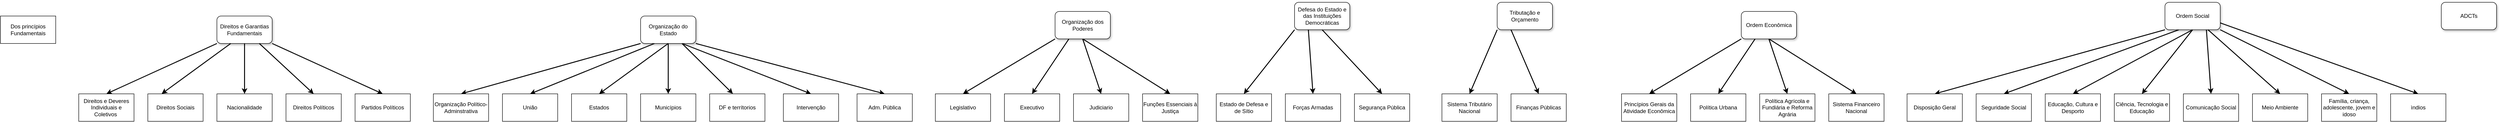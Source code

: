 <mxfile version="20.7.4" type="github">
  <diagram id="7ffOYEasKSPsLMKyowBz" name="CF">
    <mxGraphModel dx="1035" dy="522" grid="1" gridSize="10" guides="1" tooltips="1" connect="1" arrows="1" fold="1" page="1" pageScale="1" pageWidth="1e+31" pageHeight="1e+55" math="0" shadow="0">
      <root>
        <mxCell id="0" />
        <mxCell id="1" parent="0" />
        <mxCell id="GkByy-GgfKumErXublh6-1" value="Dos princípios Fundamentais" style="rounded=0;whiteSpace=wrap;html=1;" parent="1" vertex="1">
          <mxGeometry x="15470890" y="14953940" width="120" height="60" as="geometry" />
        </mxCell>
        <mxCell id="GkByy-GgfKumErXublh6-2" value="Direitos e Garantias Fundamentais" style="rounded=1;whiteSpace=wrap;html=1;shadow=1;glass=0;" parent="1" vertex="1">
          <mxGeometry x="15471360" y="14953940" width="120" height="60" as="geometry" />
        </mxCell>
        <mxCell id="GkByy-GgfKumErXublh6-3" value="Direitos e Deveres Individuais e Coletivos&amp;nbsp;" style="rounded=0;whiteSpace=wrap;html=1;" parent="1" vertex="1">
          <mxGeometry x="15471060" y="14954110" width="120" height="60" as="geometry" />
        </mxCell>
        <mxCell id="GkByy-GgfKumErXublh6-4" value="Direitos Sociais" style="rounded=0;whiteSpace=wrap;html=1;" parent="1" vertex="1">
          <mxGeometry x="15471210" y="14954110" width="120" height="60" as="geometry" />
        </mxCell>
        <mxCell id="GkByy-GgfKumErXublh6-5" value="Nacionalidade" style="rounded=0;whiteSpace=wrap;html=1;" parent="1" vertex="1">
          <mxGeometry x="15471360" y="14954110" width="120" height="60" as="geometry" />
        </mxCell>
        <mxCell id="GkByy-GgfKumErXublh6-6" value="Direitos Políticos" style="rounded=0;whiteSpace=wrap;html=1;" parent="1" vertex="1">
          <mxGeometry x="15471510" y="14954110" width="120" height="60" as="geometry" />
        </mxCell>
        <mxCell id="GkByy-GgfKumErXublh6-7" value="Partidos Políticos" style="rounded=0;whiteSpace=wrap;html=1;" parent="1" vertex="1">
          <mxGeometry x="15471660" y="14954110" width="120" height="60" as="geometry" />
        </mxCell>
        <mxCell id="GkByy-GgfKumErXublh6-10" value="" style="endArrow=classic;html=1;rounded=0;entryX=0.5;entryY=0;entryDx=0;entryDy=0;exitX=0;exitY=1;exitDx=0;exitDy=0;strokeWidth=2;" parent="1" source="GkByy-GgfKumErXublh6-2" target="GkByy-GgfKumErXublh6-3" edge="1">
          <mxGeometry width="50" height="50" relative="1" as="geometry">
            <mxPoint x="15471380" y="14954070" as="sourcePoint" />
            <mxPoint x="15471430" y="14954020" as="targetPoint" />
          </mxGeometry>
        </mxCell>
        <mxCell id="GkByy-GgfKumErXublh6-11" value="" style="endArrow=classic;html=1;rounded=0;entryX=0.25;entryY=0;entryDx=0;entryDy=0;exitX=0.25;exitY=1;exitDx=0;exitDy=0;strokeWidth=2;" parent="1" source="GkByy-GgfKumErXublh6-2" target="GkByy-GgfKumErXublh6-4" edge="1">
          <mxGeometry width="50" height="50" relative="1" as="geometry">
            <mxPoint x="15471500" y="14954000" as="sourcePoint" />
            <mxPoint x="15471260" y="14954110" as="targetPoint" />
          </mxGeometry>
        </mxCell>
        <mxCell id="GkByy-GgfKumErXublh6-12" value="" style="endArrow=classic;html=1;rounded=0;entryX=0.5;entryY=0;entryDx=0;entryDy=0;exitX=0.5;exitY=1;exitDx=0;exitDy=0;strokeWidth=2;" parent="1" source="GkByy-GgfKumErXublh6-2" target="GkByy-GgfKumErXublh6-5" edge="1">
          <mxGeometry width="50" height="50" relative="1" as="geometry">
            <mxPoint x="15471670" y="14953980" as="sourcePoint" />
            <mxPoint x="15471430" y="14954090" as="targetPoint" />
          </mxGeometry>
        </mxCell>
        <mxCell id="GkByy-GgfKumErXublh6-13" value="" style="endArrow=classic;html=1;rounded=0;entryX=0.5;entryY=0;entryDx=0;entryDy=0;strokeWidth=2;" parent="1" source="GkByy-GgfKumErXublh6-2" target="GkByy-GgfKumErXublh6-6" edge="1">
          <mxGeometry width="50" height="50" relative="1" as="geometry">
            <mxPoint x="15471760" y="14953970" as="sourcePoint" />
            <mxPoint x="15471520" y="14954080" as="targetPoint" />
          </mxGeometry>
        </mxCell>
        <mxCell id="GkByy-GgfKumErXublh6-14" value="" style="endArrow=classic;html=1;rounded=0;entryX=0.5;entryY=0;entryDx=0;entryDy=0;exitX=1;exitY=1;exitDx=0;exitDy=0;strokeWidth=2;" parent="1" source="GkByy-GgfKumErXublh6-2" target="GkByy-GgfKumErXublh6-7" edge="1">
          <mxGeometry width="50" height="50" relative="1" as="geometry">
            <mxPoint x="15471770" y="14953950" as="sourcePoint" />
            <mxPoint x="15471530" y="14954060" as="targetPoint" />
          </mxGeometry>
        </mxCell>
        <mxCell id="GkByy-GgfKumErXublh6-27" style="rounded=0;orthogonalLoop=1;jettySize=auto;html=1;exitX=0;exitY=1;exitDx=0;exitDy=0;entryX=0.5;entryY=0;entryDx=0;entryDy=0;strokeWidth=2;" parent="1" source="GkByy-GgfKumErXublh6-15" target="GkByy-GgfKumErXublh6-16" edge="1">
          <mxGeometry relative="1" as="geometry" />
        </mxCell>
        <mxCell id="GkByy-GgfKumErXublh6-28" style="edgeStyle=none;rounded=0;orthogonalLoop=1;jettySize=auto;html=1;exitX=0.25;exitY=1;exitDx=0;exitDy=0;entryX=0.5;entryY=0;entryDx=0;entryDy=0;strokeWidth=2;" parent="1" source="GkByy-GgfKumErXublh6-15" target="GkByy-GgfKumErXublh6-17" edge="1">
          <mxGeometry relative="1" as="geometry" />
        </mxCell>
        <mxCell id="GkByy-GgfKumErXublh6-29" style="edgeStyle=none;rounded=0;orthogonalLoop=1;jettySize=auto;html=1;exitX=0.5;exitY=1;exitDx=0;exitDy=0;entryX=0.5;entryY=0;entryDx=0;entryDy=0;strokeWidth=2;" parent="1" source="GkByy-GgfKumErXublh6-15" target="GkByy-GgfKumErXublh6-18" edge="1">
          <mxGeometry relative="1" as="geometry" />
        </mxCell>
        <mxCell id="GkByy-GgfKumErXublh6-30" style="edgeStyle=none;rounded=0;orthogonalLoop=1;jettySize=auto;html=1;exitX=1;exitY=1;exitDx=0;exitDy=0;entryX=0.5;entryY=0;entryDx=0;entryDy=0;strokeWidth=2;" parent="1" source="GkByy-GgfKumErXublh6-15" target="GkByy-GgfKumErXublh6-22" edge="1">
          <mxGeometry relative="1" as="geometry" />
        </mxCell>
        <mxCell id="GkByy-GgfKumErXublh6-31" style="edgeStyle=none;rounded=0;orthogonalLoop=1;jettySize=auto;html=1;exitX=0.75;exitY=1;exitDx=0;exitDy=0;entryX=0.5;entryY=0;entryDx=0;entryDy=0;strokeWidth=2;" parent="1" source="GkByy-GgfKumErXublh6-15" target="GkByy-GgfKumErXublh6-21" edge="1">
          <mxGeometry relative="1" as="geometry" />
        </mxCell>
        <mxCell id="GkByy-GgfKumErXublh6-32" style="edgeStyle=none;rounded=0;orthogonalLoop=1;jettySize=auto;html=1;exitX=0.75;exitY=1;exitDx=0;exitDy=0;entryX=0.419;entryY=-0.004;entryDx=0;entryDy=0;entryPerimeter=0;strokeWidth=2;" parent="1" source="GkByy-GgfKumErXublh6-15" target="GkByy-GgfKumErXublh6-20" edge="1">
          <mxGeometry relative="1" as="geometry" />
        </mxCell>
        <mxCell id="GkByy-GgfKumErXublh6-33" style="edgeStyle=none;rounded=0;orthogonalLoop=1;jettySize=auto;html=1;exitX=0.5;exitY=1;exitDx=0;exitDy=0;entryX=0.5;entryY=0;entryDx=0;entryDy=0;strokeWidth=2;" parent="1" source="GkByy-GgfKumErXublh6-15" target="GkByy-GgfKumErXublh6-19" edge="1">
          <mxGeometry relative="1" as="geometry" />
        </mxCell>
        <mxCell id="GkByy-GgfKumErXublh6-15" value="Organização do Estado" style="rounded=1;whiteSpace=wrap;html=1;shadow=1;glass=0;" parent="1" vertex="1">
          <mxGeometry x="15472280" y="14953940" width="120" height="60" as="geometry" />
        </mxCell>
        <mxCell id="GkByy-GgfKumErXublh6-16" value="Organização Político-Adminstrativa" style="rounded=0;whiteSpace=wrap;html=1;" parent="1" vertex="1">
          <mxGeometry x="15471830" y="14954110" width="120" height="60" as="geometry" />
        </mxCell>
        <mxCell id="GkByy-GgfKumErXublh6-17" value="União" style="rounded=0;whiteSpace=wrap;html=1;" parent="1" vertex="1">
          <mxGeometry x="15471980" y="14954110" width="120" height="60" as="geometry" />
        </mxCell>
        <mxCell id="GkByy-GgfKumErXublh6-18" value="Estados" style="rounded=0;whiteSpace=wrap;html=1;" parent="1" vertex="1">
          <mxGeometry x="15472130" y="14954110" width="120" height="60" as="geometry" />
        </mxCell>
        <mxCell id="GkByy-GgfKumErXublh6-19" value="Municípios" style="rounded=0;whiteSpace=wrap;html=1;" parent="1" vertex="1">
          <mxGeometry x="15472280" y="14954110" width="120" height="60" as="geometry" />
        </mxCell>
        <mxCell id="GkByy-GgfKumErXublh6-20" value="DF e terrítorios" style="rounded=0;whiteSpace=wrap;html=1;" parent="1" vertex="1">
          <mxGeometry x="15472430" y="14954110" width="120" height="60" as="geometry" />
        </mxCell>
        <mxCell id="GkByy-GgfKumErXublh6-21" value="Intervenção" style="rounded=0;whiteSpace=wrap;html=1;" parent="1" vertex="1">
          <mxGeometry x="15472590" y="14954110" width="120" height="60" as="geometry" />
        </mxCell>
        <mxCell id="GkByy-GgfKumErXublh6-22" value="Adm. Pública" style="rounded=0;whiteSpace=wrap;html=1;" parent="1" vertex="1">
          <mxGeometry x="15472750" y="14954110" width="120" height="60" as="geometry" />
        </mxCell>
        <mxCell id="EckTjDM6oESHF6MNkuEY-1" style="rounded=0;orthogonalLoop=1;jettySize=auto;html=1;exitX=0;exitY=1;exitDx=0;exitDy=0;entryX=0.5;entryY=0;entryDx=0;entryDy=0;strokeWidth=2;" edge="1" parent="1" source="EckTjDM6oESHF6MNkuEY-8" target="EckTjDM6oESHF6MNkuEY-9">
          <mxGeometry relative="1" as="geometry" />
        </mxCell>
        <mxCell id="EckTjDM6oESHF6MNkuEY-2" style="edgeStyle=none;rounded=0;orthogonalLoop=1;jettySize=auto;html=1;exitX=0.25;exitY=1;exitDx=0;exitDy=0;entryX=0.5;entryY=0;entryDx=0;entryDy=0;strokeWidth=2;" edge="1" parent="1" source="EckTjDM6oESHF6MNkuEY-8" target="EckTjDM6oESHF6MNkuEY-10">
          <mxGeometry relative="1" as="geometry" />
        </mxCell>
        <mxCell id="EckTjDM6oESHF6MNkuEY-3" style="edgeStyle=none;rounded=0;orthogonalLoop=1;jettySize=auto;html=1;exitX=0.5;exitY=1;exitDx=0;exitDy=0;entryX=0.5;entryY=0;entryDx=0;entryDy=0;strokeWidth=2;" edge="1" parent="1" source="EckTjDM6oESHF6MNkuEY-8" target="EckTjDM6oESHF6MNkuEY-11">
          <mxGeometry relative="1" as="geometry" />
        </mxCell>
        <mxCell id="EckTjDM6oESHF6MNkuEY-7" style="edgeStyle=none;rounded=0;orthogonalLoop=1;jettySize=auto;html=1;exitX=0.5;exitY=1;exitDx=0;exitDy=0;entryX=0.5;entryY=0;entryDx=0;entryDy=0;strokeWidth=2;" edge="1" parent="1" source="EckTjDM6oESHF6MNkuEY-8" target="EckTjDM6oESHF6MNkuEY-12">
          <mxGeometry relative="1" as="geometry" />
        </mxCell>
        <mxCell id="EckTjDM6oESHF6MNkuEY-8" value="Organização dos Poderes" style="rounded=1;whiteSpace=wrap;html=1;shadow=1;glass=0;" vertex="1" parent="1">
          <mxGeometry x="15473180" y="14953930" width="120" height="60" as="geometry" />
        </mxCell>
        <mxCell id="EckTjDM6oESHF6MNkuEY-9" value="Legislativo" style="rounded=0;whiteSpace=wrap;html=1;" vertex="1" parent="1">
          <mxGeometry x="15472920" y="14954110" width="120" height="60" as="geometry" />
        </mxCell>
        <mxCell id="EckTjDM6oESHF6MNkuEY-10" value="Executivo" style="rounded=0;whiteSpace=wrap;html=1;" vertex="1" parent="1">
          <mxGeometry x="15473070" y="14954110" width="120" height="60" as="geometry" />
        </mxCell>
        <mxCell id="EckTjDM6oESHF6MNkuEY-11" value="Judiciario" style="rounded=0;whiteSpace=wrap;html=1;" vertex="1" parent="1">
          <mxGeometry x="15473220" y="14954110" width="120" height="60" as="geometry" />
        </mxCell>
        <mxCell id="EckTjDM6oESHF6MNkuEY-12" value="Funções Essenciais à Justiça" style="rounded=0;whiteSpace=wrap;html=1;" vertex="1" parent="1">
          <mxGeometry x="15473370" y="14954110" width="120" height="60" as="geometry" />
        </mxCell>
        <mxCell id="hZbI837JhUILl0QPtGjd-1" style="rounded=0;orthogonalLoop=1;jettySize=auto;html=1;exitX=0;exitY=1;exitDx=0;exitDy=0;entryX=0.5;entryY=0;entryDx=0;entryDy=0;strokeWidth=2;" edge="1" parent="1" source="hZbI837JhUILl0QPtGjd-5" target="hZbI837JhUILl0QPtGjd-6">
          <mxGeometry relative="1" as="geometry" />
        </mxCell>
        <mxCell id="hZbI837JhUILl0QPtGjd-2" style="edgeStyle=none;rounded=0;orthogonalLoop=1;jettySize=auto;html=1;exitX=0.25;exitY=1;exitDx=0;exitDy=0;entryX=0.5;entryY=0;entryDx=0;entryDy=0;strokeWidth=2;" edge="1" parent="1" source="hZbI837JhUILl0QPtGjd-5" target="hZbI837JhUILl0QPtGjd-7">
          <mxGeometry relative="1" as="geometry" />
        </mxCell>
        <mxCell id="hZbI837JhUILl0QPtGjd-3" style="edgeStyle=none;rounded=0;orthogonalLoop=1;jettySize=auto;html=1;exitX=0.5;exitY=1;exitDx=0;exitDy=0;entryX=0.5;entryY=0;entryDx=0;entryDy=0;strokeWidth=2;" edge="1" parent="1" source="hZbI837JhUILl0QPtGjd-5" target="hZbI837JhUILl0QPtGjd-8">
          <mxGeometry relative="1" as="geometry" />
        </mxCell>
        <mxCell id="hZbI837JhUILl0QPtGjd-5" value="Defesa do Estado e das Instituições Democráticas" style="rounded=1;whiteSpace=wrap;html=1;shadow=1;glass=0;" vertex="1" parent="1">
          <mxGeometry x="15473700" y="14953910" width="120" height="60" as="geometry" />
        </mxCell>
        <mxCell id="hZbI837JhUILl0QPtGjd-6" value="Estado de Defesa e de Sítio" style="rounded=0;whiteSpace=wrap;html=1;" vertex="1" parent="1">
          <mxGeometry x="15473530" y="14954110" width="120" height="60" as="geometry" />
        </mxCell>
        <mxCell id="hZbI837JhUILl0QPtGjd-7" value="Forças Armadas" style="rounded=0;whiteSpace=wrap;html=1;" vertex="1" parent="1">
          <mxGeometry x="15473680" y="14954110" width="120" height="60" as="geometry" />
        </mxCell>
        <mxCell id="hZbI837JhUILl0QPtGjd-8" value="Segurança Pública" style="rounded=0;whiteSpace=wrap;html=1;" vertex="1" parent="1">
          <mxGeometry x="15473830" y="14954110" width="120" height="60" as="geometry" />
        </mxCell>
        <mxCell id="hZbI837JhUILl0QPtGjd-10" style="rounded=0;orthogonalLoop=1;jettySize=auto;html=1;exitX=0;exitY=1;exitDx=0;exitDy=0;entryX=0.5;entryY=0;entryDx=0;entryDy=0;strokeWidth=2;" edge="1" parent="1" source="hZbI837JhUILl0QPtGjd-13" target="hZbI837JhUILl0QPtGjd-14">
          <mxGeometry relative="1" as="geometry" />
        </mxCell>
        <mxCell id="hZbI837JhUILl0QPtGjd-11" style="edgeStyle=none;rounded=0;orthogonalLoop=1;jettySize=auto;html=1;exitX=0.25;exitY=1;exitDx=0;exitDy=0;entryX=0.5;entryY=0;entryDx=0;entryDy=0;strokeWidth=2;" edge="1" parent="1" source="hZbI837JhUILl0QPtGjd-13" target="hZbI837JhUILl0QPtGjd-15">
          <mxGeometry relative="1" as="geometry" />
        </mxCell>
        <mxCell id="hZbI837JhUILl0QPtGjd-13" value="Tributação e Orçamento" style="rounded=1;whiteSpace=wrap;html=1;shadow=1;glass=0;" vertex="1" parent="1">
          <mxGeometry x="15474140" y="14953910" width="120" height="60" as="geometry" />
        </mxCell>
        <mxCell id="hZbI837JhUILl0QPtGjd-14" value="Sistema Tributário Nacional" style="rounded=0;whiteSpace=wrap;html=1;" vertex="1" parent="1">
          <mxGeometry x="15474020" y="14954110" width="120" height="60" as="geometry" />
        </mxCell>
        <mxCell id="hZbI837JhUILl0QPtGjd-15" value="Finanças Públicas" style="rounded=0;whiteSpace=wrap;html=1;" vertex="1" parent="1">
          <mxGeometry x="15474170" y="14954110" width="120" height="60" as="geometry" />
        </mxCell>
        <mxCell id="hZbI837JhUILl0QPtGjd-17" style="rounded=0;orthogonalLoop=1;jettySize=auto;html=1;exitX=0;exitY=1;exitDx=0;exitDy=0;entryX=0.5;entryY=0;entryDx=0;entryDy=0;strokeWidth=2;" edge="1" parent="1" source="hZbI837JhUILl0QPtGjd-21" target="hZbI837JhUILl0QPtGjd-22">
          <mxGeometry relative="1" as="geometry" />
        </mxCell>
        <mxCell id="hZbI837JhUILl0QPtGjd-18" style="edgeStyle=none;rounded=0;orthogonalLoop=1;jettySize=auto;html=1;exitX=0.25;exitY=1;exitDx=0;exitDy=0;entryX=0.5;entryY=0;entryDx=0;entryDy=0;strokeWidth=2;" edge="1" parent="1" source="hZbI837JhUILl0QPtGjd-21" target="hZbI837JhUILl0QPtGjd-23">
          <mxGeometry relative="1" as="geometry" />
        </mxCell>
        <mxCell id="hZbI837JhUILl0QPtGjd-19" style="edgeStyle=none;rounded=0;orthogonalLoop=1;jettySize=auto;html=1;exitX=0.5;exitY=1;exitDx=0;exitDy=0;entryX=0.5;entryY=0;entryDx=0;entryDy=0;strokeWidth=2;" edge="1" parent="1" source="hZbI837JhUILl0QPtGjd-21" target="hZbI837JhUILl0QPtGjd-24">
          <mxGeometry relative="1" as="geometry" />
        </mxCell>
        <mxCell id="hZbI837JhUILl0QPtGjd-20" style="edgeStyle=none;rounded=0;orthogonalLoop=1;jettySize=auto;html=1;exitX=0.5;exitY=1;exitDx=0;exitDy=0;entryX=0.5;entryY=0;entryDx=0;entryDy=0;strokeWidth=2;" edge="1" parent="1" source="hZbI837JhUILl0QPtGjd-21" target="hZbI837JhUILl0QPtGjd-25">
          <mxGeometry relative="1" as="geometry" />
        </mxCell>
        <mxCell id="hZbI837JhUILl0QPtGjd-21" value="Ordem Econômica" style="rounded=1;whiteSpace=wrap;html=1;shadow=1;glass=0;" vertex="1" parent="1">
          <mxGeometry x="15474670" y="14953930" width="120" height="60" as="geometry" />
        </mxCell>
        <mxCell id="hZbI837JhUILl0QPtGjd-22" value="Princípios Gerais da Atividade Econômica" style="rounded=0;whiteSpace=wrap;html=1;" vertex="1" parent="1">
          <mxGeometry x="15474410" y="14954110" width="120" height="60" as="geometry" />
        </mxCell>
        <mxCell id="hZbI837JhUILl0QPtGjd-23" value="Política Urbana" style="rounded=0;whiteSpace=wrap;html=1;" vertex="1" parent="1">
          <mxGeometry x="15474560" y="14954110" width="120" height="60" as="geometry" />
        </mxCell>
        <mxCell id="hZbI837JhUILl0QPtGjd-24" value="Política Agrícola e Fundiária e Reforma Agrária" style="rounded=0;whiteSpace=wrap;html=1;" vertex="1" parent="1">
          <mxGeometry x="15474710" y="14954110" width="120" height="60" as="geometry" />
        </mxCell>
        <mxCell id="hZbI837JhUILl0QPtGjd-25" value="Sistema Financeiro Nacional" style="rounded=0;whiteSpace=wrap;html=1;" vertex="1" parent="1">
          <mxGeometry x="15474860" y="14954110" width="120" height="60" as="geometry" />
        </mxCell>
        <mxCell id="hZbI837JhUILl0QPtGjd-26" style="rounded=0;orthogonalLoop=1;jettySize=auto;html=1;exitX=0;exitY=1;exitDx=0;exitDy=0;entryX=0.5;entryY=0;entryDx=0;entryDy=0;strokeWidth=2;" edge="1" parent="1" source="hZbI837JhUILl0QPtGjd-30" target="hZbI837JhUILl0QPtGjd-31">
          <mxGeometry relative="1" as="geometry" />
        </mxCell>
        <mxCell id="hZbI837JhUILl0QPtGjd-27" style="edgeStyle=none;rounded=0;orthogonalLoop=1;jettySize=auto;html=1;exitX=0.25;exitY=1;exitDx=0;exitDy=0;entryX=0.5;entryY=0;entryDx=0;entryDy=0;strokeWidth=2;" edge="1" parent="1" source="hZbI837JhUILl0QPtGjd-30" target="hZbI837JhUILl0QPtGjd-32">
          <mxGeometry relative="1" as="geometry" />
        </mxCell>
        <mxCell id="hZbI837JhUILl0QPtGjd-28" style="edgeStyle=none;rounded=0;orthogonalLoop=1;jettySize=auto;html=1;exitX=0.5;exitY=1;exitDx=0;exitDy=0;entryX=0.5;entryY=0;entryDx=0;entryDy=0;strokeWidth=2;" edge="1" parent="1" source="hZbI837JhUILl0QPtGjd-30" target="hZbI837JhUILl0QPtGjd-33">
          <mxGeometry relative="1" as="geometry" />
        </mxCell>
        <mxCell id="hZbI837JhUILl0QPtGjd-29" style="edgeStyle=none;rounded=0;orthogonalLoop=1;jettySize=auto;html=1;exitX=0.5;exitY=1;exitDx=0;exitDy=0;entryX=0.5;entryY=0;entryDx=0;entryDy=0;strokeWidth=2;" edge="1" parent="1" source="hZbI837JhUILl0QPtGjd-30" target="hZbI837JhUILl0QPtGjd-34">
          <mxGeometry relative="1" as="geometry" />
        </mxCell>
        <mxCell id="hZbI837JhUILl0QPtGjd-30" value="Ordem Social" style="rounded=1;whiteSpace=wrap;html=1;shadow=1;glass=0;" vertex="1" parent="1">
          <mxGeometry x="15475590" y="14953910" width="120" height="60" as="geometry" />
        </mxCell>
        <mxCell id="hZbI837JhUILl0QPtGjd-31" value="Disposição Geral" style="rounded=0;whiteSpace=wrap;html=1;" vertex="1" parent="1">
          <mxGeometry x="15475030" y="14954110" width="120" height="60" as="geometry" />
        </mxCell>
        <mxCell id="hZbI837JhUILl0QPtGjd-32" value="Seguridade Social" style="rounded=0;whiteSpace=wrap;html=1;" vertex="1" parent="1">
          <mxGeometry x="15475180" y="14954110" width="120" height="60" as="geometry" />
        </mxCell>
        <mxCell id="hZbI837JhUILl0QPtGjd-33" value="Educação, Cultura e Desporto" style="rounded=0;whiteSpace=wrap;html=1;" vertex="1" parent="1">
          <mxGeometry x="15475330" y="14954110" width="120" height="60" as="geometry" />
        </mxCell>
        <mxCell id="hZbI837JhUILl0QPtGjd-34" value="Ciência, Tecnologia e Educação" style="rounded=0;whiteSpace=wrap;html=1;" vertex="1" parent="1">
          <mxGeometry x="15475480" y="14954110" width="120" height="60" as="geometry" />
        </mxCell>
        <mxCell id="hZbI837JhUILl0QPtGjd-39" style="rounded=0;orthogonalLoop=1;jettySize=auto;html=1;exitX=0.75;exitY=1;exitDx=0;exitDy=0;entryX=0.5;entryY=0;entryDx=0;entryDy=0;strokeWidth=2;" edge="1" parent="1" target="hZbI837JhUILl0QPtGjd-43" source="hZbI837JhUILl0QPtGjd-30">
          <mxGeometry relative="1" as="geometry">
            <mxPoint x="15475890" y="14953990" as="sourcePoint" />
          </mxGeometry>
        </mxCell>
        <mxCell id="hZbI837JhUILl0QPtGjd-40" style="edgeStyle=none;rounded=0;orthogonalLoop=1;jettySize=auto;html=1;entryX=0.5;entryY=0;entryDx=0;entryDy=0;strokeWidth=2;" edge="1" parent="1" target="hZbI837JhUILl0QPtGjd-44" source="hZbI837JhUILl0QPtGjd-30">
          <mxGeometry relative="1" as="geometry">
            <mxPoint x="15475920" y="14953990" as="sourcePoint" />
          </mxGeometry>
        </mxCell>
        <mxCell id="hZbI837JhUILl0QPtGjd-41" style="edgeStyle=none;rounded=0;orthogonalLoop=1;jettySize=auto;html=1;entryX=0.5;entryY=0;entryDx=0;entryDy=0;strokeWidth=2;" edge="1" parent="1" target="hZbI837JhUILl0QPtGjd-45" source="hZbI837JhUILl0QPtGjd-30">
          <mxGeometry relative="1" as="geometry">
            <mxPoint x="15475950" y="14953990" as="sourcePoint" />
          </mxGeometry>
        </mxCell>
        <mxCell id="hZbI837JhUILl0QPtGjd-42" style="edgeStyle=none;rounded=0;orthogonalLoop=1;jettySize=auto;html=1;exitX=1;exitY=0.75;exitDx=0;exitDy=0;entryX=0.5;entryY=0;entryDx=0;entryDy=0;strokeWidth=2;" edge="1" parent="1" target="hZbI837JhUILl0QPtGjd-46" source="hZbI837JhUILl0QPtGjd-30">
          <mxGeometry relative="1" as="geometry">
            <mxPoint x="15475950" y="14953990" as="sourcePoint" />
          </mxGeometry>
        </mxCell>
        <mxCell id="hZbI837JhUILl0QPtGjd-43" value="Comunicação Social" style="rounded=0;whiteSpace=wrap;html=1;" vertex="1" parent="1">
          <mxGeometry x="15475630" y="14954110" width="120" height="60" as="geometry" />
        </mxCell>
        <mxCell id="hZbI837JhUILl0QPtGjd-44" value="Meio Ambiente" style="rounded=0;whiteSpace=wrap;html=1;" vertex="1" parent="1">
          <mxGeometry x="15475780" y="14954110" width="120" height="60" as="geometry" />
        </mxCell>
        <mxCell id="hZbI837JhUILl0QPtGjd-45" value="Família, criança, adolescente, jovem e idoso" style="rounded=0;whiteSpace=wrap;html=1;" vertex="1" parent="1">
          <mxGeometry x="15475930" y="14954110" width="120" height="60" as="geometry" />
        </mxCell>
        <mxCell id="hZbI837JhUILl0QPtGjd-46" value="ìndios" style="rounded=0;whiteSpace=wrap;html=1;" vertex="1" parent="1">
          <mxGeometry x="15476080" y="14954110" width="120" height="60" as="geometry" />
        </mxCell>
        <mxCell id="hZbI837JhUILl0QPtGjd-47" value="ADCTs" style="rounded=1;whiteSpace=wrap;html=1;shadow=1;glass=0;" vertex="1" parent="1">
          <mxGeometry x="15476190" y="14953910" width="120" height="60" as="geometry" />
        </mxCell>
      </root>
    </mxGraphModel>
  </diagram>
</mxfile>
